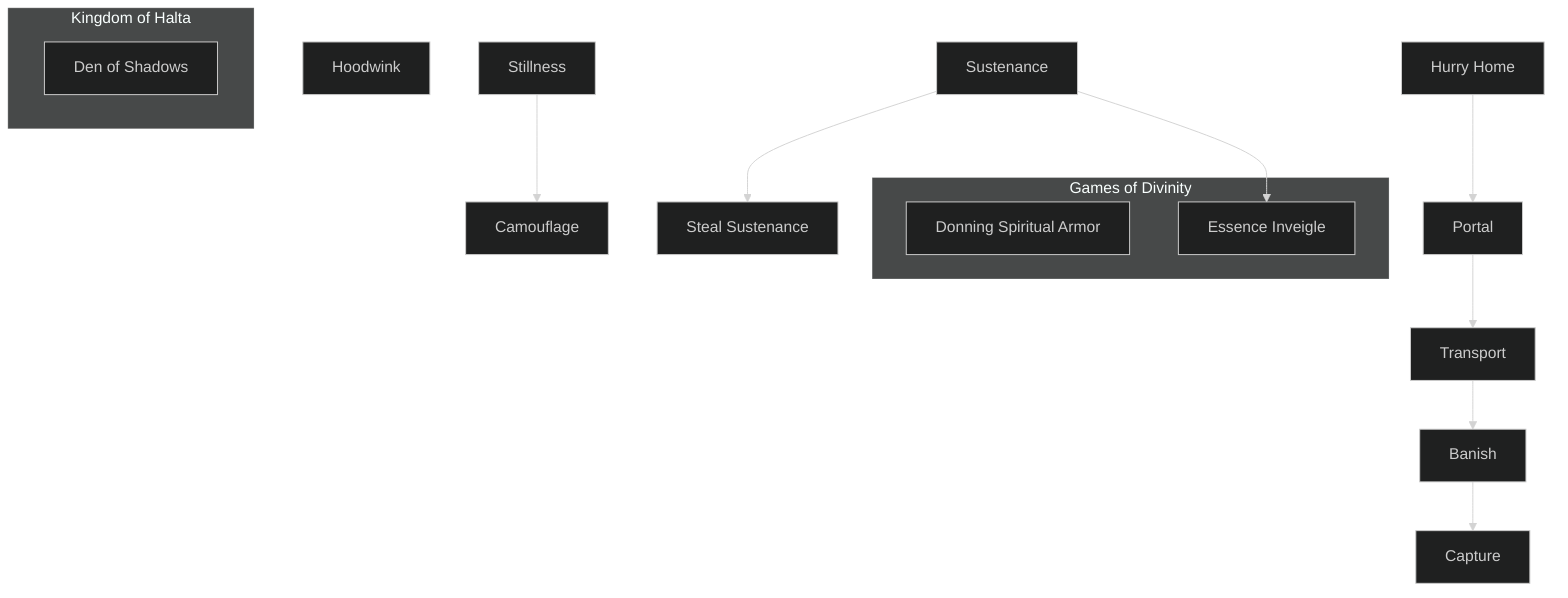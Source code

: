 ---
config:
  theme: dark
---
flowchart TD

    hoodwink[Hoodwink]
    click hoodwink callback "
        Hoodwink<br>
        <br>
        Cost: 8 motes, 1 Willpower<br>
        Duration: Instant<br>
        Type: Reflexive<br>
        Minimum Temperance: 2<br>
        Minimum Essence: 1<br>
        Prerequisite Charms: None<br>
        This Charm allows the spirit to temporarily distract the
        target, causing his attention to focus on something other
        than the spirit. Roll the spirit's Manipulation + Conviction
        with a difficulty equal to the target's Essence. Simple success
        distracts the target for a turn - long enough for the spirit
        to run away or dematerialize. Three or more extra successes
        distract the target from anything it was thinking about the
        spirit, such as suspicions, accusations, anger, etc. Five or
        more extra successes means the target does not remember
        the spirit until something or someone reminds him of what
        he was thinking. This Charm requires extra successes to
        distract a target who is feeling negative emotions toward the
        spirit, and it requires at least three additional success to
        affect someone in combat with it.
        "

    stillness[Stillness]
    click stillness callback "
        Stillness<br>
        <br>
        Cost: 3 motes<br>
        Duration: One scene<br>
        Type: Reflexive<br>
        Minimum Temperance: 1<br>
        Minimum Essence: 1<br>
        Prerequisite Charms: None<br>
        <br>
        This Charm allows the spirit to remain absolutely,
        perfectly still.
        "

    camouflage[Camouflage]
    stillness --> camouflage
    click camouflage callback "
        Camouflage<br>
        <br>
        Cost: 10 motes<br>
        Duration: One scene<br>
        Type: Simple<br>
        Minimum Temperance: 3<br>
        Minimum Essence: 2<br>
        Prerequisite Charms: Stillness<br>
        <br>
        This Charm allows the spirit to camouflage itself within
        whatever environment it happens to be in. A spirit standing
        against a rock takes on the coloration of that rock, and its
        edges might soften a bit, making its outline difficult to make
        out against the background. Roll the spirit's Wits + Temperance.
        Successes on this roll are added to any successes on the
        spirit's Dexterity + Stealth roll if it is attempting to actively
        hide. The result is the number of successes observers' players
        must roll on their Wits + Temperance checks (four net
        successes are required if the spirit is still, three if it moves
        slowly, two if it moves normally, and one if it moves quickly).
        "

    hurry_home[Hurry Home]
    click hurry_home callback "
        Hurry Home<br>
        <br>
        Cost: 10 motes, 1 Willpower<br>
        Duration: Instant<br>
        Type: Reflexive<br>
        Minimum Temperance: 2<br>
        Minimum Essence: 1<br>
        Prerequisite Charms: None<br>
        <br>
        With a successful Wits + Temperance check, a spirit
        may escape whatever situation it is in and return to its own
        home — what exactly constitutes the spirit's home is a
        matter for Storyteller discretion. The more tense and
        hurried the situation, the more successes the spirit requires.
        One success is all that's needed in a relaxed, quiet
        setting. Five successes take the spirit home even in the
        middle of a combat.
        "

    portal[Portal]
    hurry_home --> portal
    click portal callback "
        Portal<br>
        <br>
        Cost: 15 motes, 1 Willpower<br>
        Duration: One turn<br>
        Type: Simple<br>
        Minimum Temperance: 3<br>
        Minimum Essence: 3<br>
        Prerequisite Charms: Hurry Home<br>
        <br>
        A successful Intelligence + Temperance check allows
        the spirit to open up a portal large enough for it to step
        through. The portal lasts for one turn; during that time,
        anyone else may step through it as long as they can fit
        through the opening. With one success, the portal takes
        the travelers to a random (though not immediately harmful)
        location. With two successes, the spirit may loosely
        direct the exit point (&quot;Southern Deserts, please&quot;) or go
        directly to its home. Five or more successes allow the spirit
        to direct the portal wherever it pleases. Extra successes
        beyond the successes required for pinpointing the portal's
        exit point allow the spirit to triple the radius of the portal.
        "

    transport[Transport]
    portal --> transport
    click transport callback "
        Transport<br>
        <br>
        Cost: 20 motes, 1 Willpower<br>
        Duration: Instant<br>
        Type: Simple<br>
        Minimum Temperance: 4<br>
        Minimum Essence: 4<br>
        Prerequisite Charms: Portal<br>
        <br>
        A successful Dexterity + Temperance check allows
        the spirit to transport itself wherever it chooses. For each
        success, it may transport one passenger (willing or unwilling)
        as well, though it costs one additional Willpower
        point if there are passengers involved. All passengers must
        be within the line of sight of the spirit. The spirit must have
        been to the destination before.
        "

    banish[Banish]
    transport --> banish
    click banish callback "
        Banish<br>
        <br>
        Cost: 10 motes, 1 Willpower per target<br>
        Duration: Instant<br>
        Type: Simple<br>
        Minimum Temperance: 4<br>
        Minimum Essence: 4<br>
        Prerequisite Charms: Transport<br>
        With this Charm, a spirit may banish any targets
        within line of site to a random habitable location up one.
        mile distant (Le., a human would not be banished to an
        underwater location or dumped in a lava flow). Roll the
        spirit's Perception + Temperance. Each success allow one
        target to be banished in this manner. The more successes
        the farther away the target is likely to be sent. This Charm
        must be used within the bounds of the spirits home
        territory.
        "

    capture[Capture]
    banish --> capture
    click capture callback "
        Capture<br>
        <br>
        Cost: 15 motes, 1 Will power per target<br>
        Duration: Instant<br>
        Type: Simple<br>
        Minimum Temperance: 5<br>
        Minimum Essence: 6<br>
        Prerequisite Charms: Banish<br>
        <br>
        With this Charm, a spirit may transport any targets
        within line of site to a location of the spirit's choosing, as
        long as it isn't immediately deadly to the target (the target
        could be transported into a cage or into the cave of a
        dangerous beast, but not into a lava flow or the bottom of
        the ocean unless the target could survive those places).
        Roll the spirit's Dexterity + Temperance. Each success
        allows one target to be captured in this manner.
        "

    sustenance[Sustenance]
    click sustenance callback "
        Sustenance<br>
        <br>
        Cost: 3 motes<br>
        Duration: Instant<br>
        Type: Simple<br>
        Minimum Temperance: 1<br>
        Minimum Essence: 1<br>
        Prerequisite Charms: None<br>
        <br>
        The spirit must touch a mortal in order to activate his
        Charm. This does not involve a Brawl or Martial Ats
        check, as this Charm works only on a sleeping moral.
        After the spirit touches the target, roll its Wits+ Temperance.
        For each success, the spirit devours one mote of
        Essence. This Charm always involves some other method
        of sustenance as well. The spirit might feed on the dreams
        and nightmares of the mortal, or on her breath. Whatever
        the spirit feeds on does not harm the mortal, although it
        might have mild (and temporary) effects when the mortal
        wakes up. Even if the spirit does not regain the Essence it
        spent, it still feels satiated from the other part of its meal.
        "

    steal_sustenance[Steal Sustenance]
    sustenance --> steal_sustenance
    click steal_sustenance callback "
        Steal Sustenance<br>
        <br>
        Cost: 6 motes, 1 Willpower<br>
        Duration: Instant<br>
        Type: Simple<br>
        Minimum Essence: 2<br>
        Minimum Essence: 1<br>
        Prerequisite Charms: Sustenance<br>
        <br>
        The spirit must touch a sleeping mortal in order to
        activate this Charm. Roll the spirit's Strength + Temperance.
        At least two successes are required. Not only does this
        Charm steal two motes of Essence per success, but it also
        devours something that leaves the mortal impaired in some
        way — hearing, sight, etc. — although it leaves the body
        apparently unharmed. Only supernatural healing of some
        sort restores the loss; it never heals normally. Even if the
        spirit does not replenish the Essence it spent, it feels satiated.
        "

    subgraph Games of Divinity
        donning_spiritual_armor[Donning Spiritual Armor]
        click donning_spiritual_armor callback "
            Donning Spiritual Armor<br>
            <br>
            Cost: 5 Motes<br>
            Duration: One scene<br>
            Type: Simple<br>
            Minimum Temperance: 2<br>
            Minimum Essence: 2<br>
            Prerequisite Charms: None<br>
            <br>
            The small god summons up the forces of the elements or
            similar powers to protect it from harm. The spirit gains armor
            equal to Temperance + Essence. This armor can be used to
            soak any form of bashing or lethal damage, including damage
            caused by environmental conditions such as excessive heat
            or cold. Elementals and elementally associated spirits always
            surround themselves with elemental protections such as a
            hauberk of tough roots, a shirt of flexible rock or a breastplate
            of living flame. Other spirits don armor of light or darkness
            or, occasionally, transform their ordinary garb into supernally
            beautiful and durable garments of pure magic.
            "

        essence_inveigle[Essence Inveigle]
        click essence_inveigle callback "
            Essence Inveigle<br>
            <br>
            Cost: 6 motes, 2 Willpower<br>
            Duration: One week (at least)<br>
            Type: Simple<br>
            Minimum Temperance: 3<br>
            Minimum Essence: 2<br>
            Prerequisite Charms: Sustenance<br>
            <br>
            The spirit has consensual sex with a mortal in order to
            activate the Charm, so no Brawl or Martial Arts rolls are
            required. Amidst the merriment, roll the spirit's Manipulation
            + Temperance. For each success, the spirit devours 1 mote of
            Essence. What is more, the victim later develops an unquenchable
            craving for another rendezvous with the spirit. If
            the victim returns freely, the process is repeated (and any lost
            Wits suffered from the process below are regained). If the
            victim does not return within one week, roll his Wits +
            Conviction -1 die for each time the spirit successfully used the
            Charm against die victim. If the roll yields fewer successes that
            the spirit's Willpower, the victim loses a point of Wits temporarily.
            If he does not return to the spirit that day, repeat the
            process the next day, continuing every day until the victim
            either returns of his own volition, succeeds in breaking the
            Charm or reaches 0 Wits (in which case the victim loses all
            control and will do anything within his power to return to the
            spirit). If the victim's Wits + Conviction roll succeeds against
            the spirit s Willpower, the Charm is cancelled, and all temporary
            Wits losses are regained. This Charm has no effect on
            beings with an Essence higher than the spirit's.
            "
    end

    sustenance --> essence_inveigle

    subgraph Kingdom of Halta
        den_of_shadows[Den of Shadows]
        click den_of_shadows callback "
            Den of Shadows<br>
            <br>
            Cost: 5 motes<br>
            Duration: One day<br>
            Type: Simple<br>
            Minimum Temperance: 2<br>
            Minimum Essence: 2<br>
            Prerequisite Charms: None<br>
            <br>
            The Shade Tiger possesses a unique Charm — it
            can hide in any shadow for the duration of the day.
            The Den of Shadows automatically disappears at
            sunset (and the Tiger springs forth from its lair, ready
            to hunt). While in the Den of Shadows, the Shade
            Tiger is Elsewhere and is, therefore, unaware of any
            happenings in the living world or the Underworld.
            "
    end